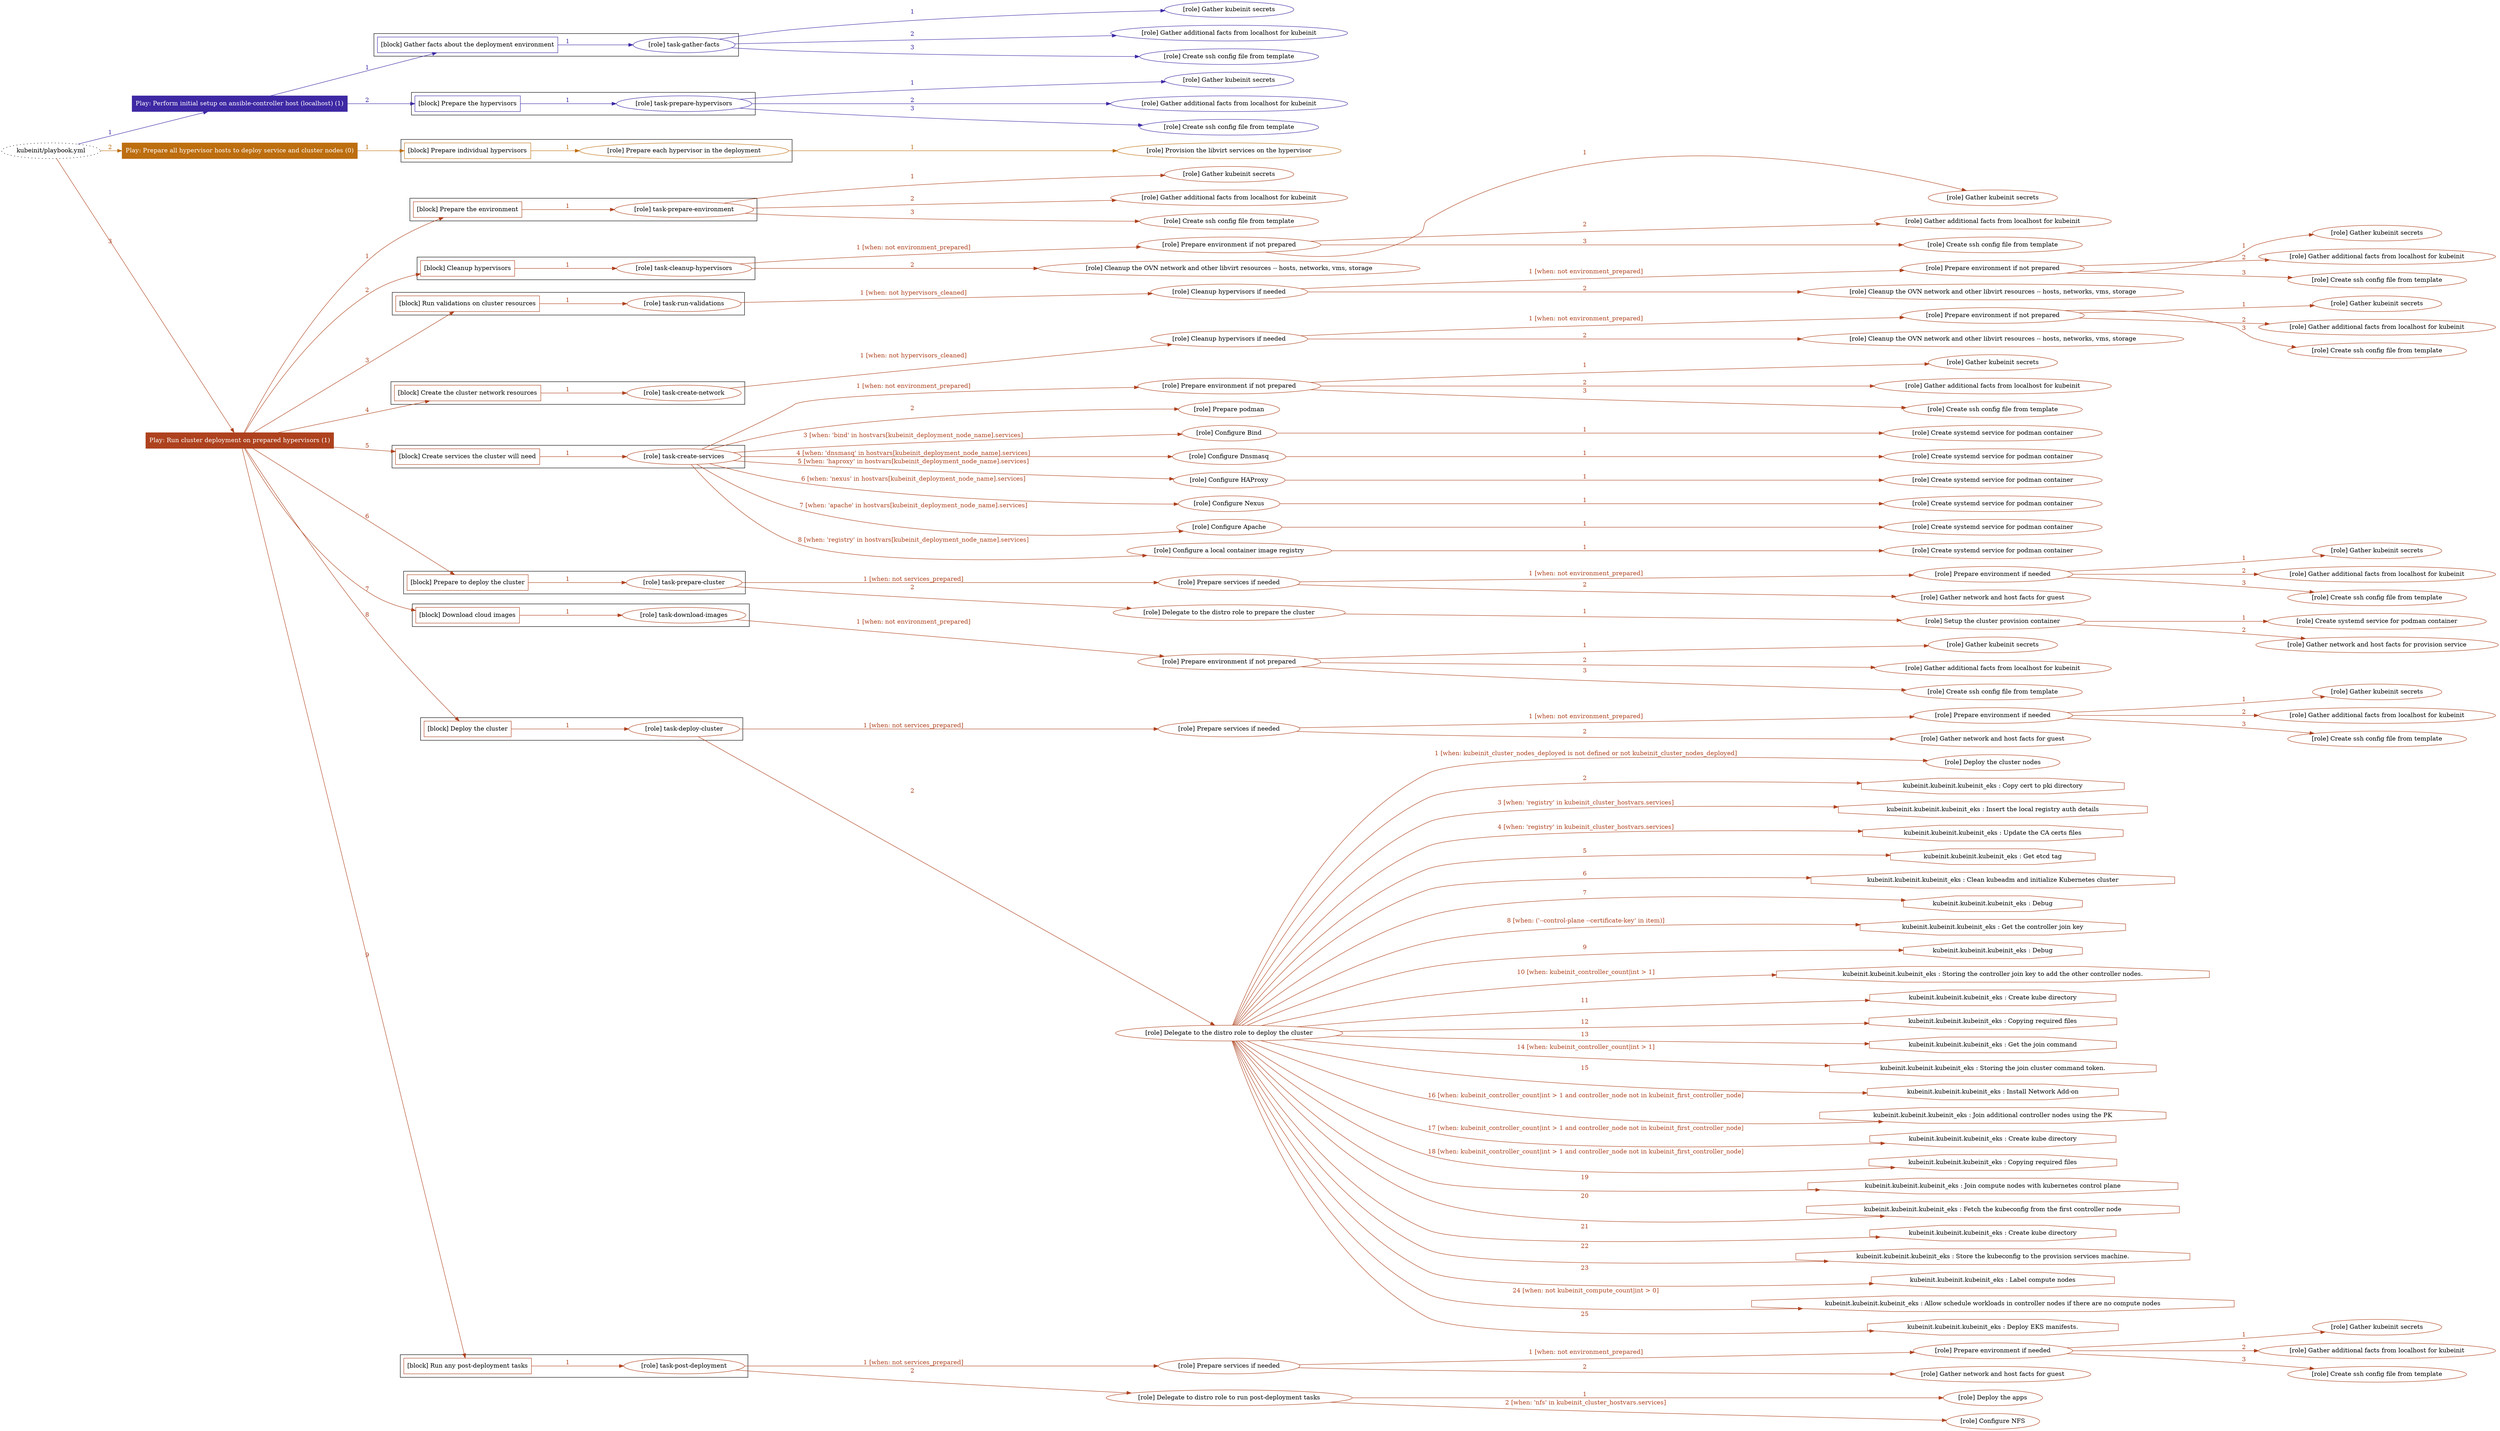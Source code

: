 digraph {
	graph [concentrate=true ordering=in rankdir=LR ratio=fill]
	edge [esep=5 sep=10]
	"kubeinit/playbook.yml" [URL="/home/runner/work/kubeinit/kubeinit/kubeinit/playbook.yml" id=playbook_bd901545 style=dotted]
	play_301c5fae [label="Play: Perform initial setup on ansible-controller host (localhost) (1)" URL="/home/runner/work/kubeinit/kubeinit/kubeinit/playbook.yml" color="#3f28a4" fontcolor="#ffffff" id=play_301c5fae shape=box style=filled tooltip=localhost]
	"kubeinit/playbook.yml" -> play_301c5fae [label="1 " color="#3f28a4" fontcolor="#3f28a4" id=edge_e39f8b6f labeltooltip="1 " tooltip="1 "]
	subgraph "Gather kubeinit secrets" {
		role_4bfd9e30 [label="[role] Gather kubeinit secrets" URL="/home/runner/.ansible/collections/ansible_collections/kubeinit/kubeinit/roles/kubeinit_prepare/tasks/gather_kubeinit_facts.yml" color="#3f28a4" id=role_4bfd9e30 tooltip="Gather kubeinit secrets"]
	}
	subgraph "Gather additional facts from localhost for kubeinit" {
		role_731146e5 [label="[role] Gather additional facts from localhost for kubeinit" URL="/home/runner/.ansible/collections/ansible_collections/kubeinit/kubeinit/roles/kubeinit_prepare/tasks/gather_kubeinit_facts.yml" color="#3f28a4" id=role_731146e5 tooltip="Gather additional facts from localhost for kubeinit"]
	}
	subgraph "Create ssh config file from template" {
		role_cd5c2813 [label="[role] Create ssh config file from template" URL="/home/runner/.ansible/collections/ansible_collections/kubeinit/kubeinit/roles/kubeinit_prepare/tasks/gather_kubeinit_facts.yml" color="#3f28a4" id=role_cd5c2813 tooltip="Create ssh config file from template"]
	}
	subgraph "task-gather-facts" {
		role_993855d8 [label="[role] task-gather-facts" URL="/home/runner/work/kubeinit/kubeinit/kubeinit/playbook.yml" color="#3f28a4" id=role_993855d8 tooltip="task-gather-facts"]
		role_993855d8 -> role_4bfd9e30 [label="1 " color="#3f28a4" fontcolor="#3f28a4" id=edge_73b75777 labeltooltip="1 " tooltip="1 "]
		role_993855d8 -> role_731146e5 [label="2 " color="#3f28a4" fontcolor="#3f28a4" id=edge_5ebb56c2 labeltooltip="2 " tooltip="2 "]
		role_993855d8 -> role_cd5c2813 [label="3 " color="#3f28a4" fontcolor="#3f28a4" id=edge_cbdfa349 labeltooltip="3 " tooltip="3 "]
	}
	subgraph "Gather kubeinit secrets" {
		role_2add720b [label="[role] Gather kubeinit secrets" URL="/home/runner/.ansible/collections/ansible_collections/kubeinit/kubeinit/roles/kubeinit_prepare/tasks/gather_kubeinit_facts.yml" color="#3f28a4" id=role_2add720b tooltip="Gather kubeinit secrets"]
	}
	subgraph "Gather additional facts from localhost for kubeinit" {
		role_1e38a4bc [label="[role] Gather additional facts from localhost for kubeinit" URL="/home/runner/.ansible/collections/ansible_collections/kubeinit/kubeinit/roles/kubeinit_prepare/tasks/gather_kubeinit_facts.yml" color="#3f28a4" id=role_1e38a4bc tooltip="Gather additional facts from localhost for kubeinit"]
	}
	subgraph "Create ssh config file from template" {
		role_a930198f [label="[role] Create ssh config file from template" URL="/home/runner/.ansible/collections/ansible_collections/kubeinit/kubeinit/roles/kubeinit_prepare/tasks/gather_kubeinit_facts.yml" color="#3f28a4" id=role_a930198f tooltip="Create ssh config file from template"]
	}
	subgraph "task-prepare-hypervisors" {
		role_023b652d [label="[role] task-prepare-hypervisors" URL="/home/runner/work/kubeinit/kubeinit/kubeinit/playbook.yml" color="#3f28a4" id=role_023b652d tooltip="task-prepare-hypervisors"]
		role_023b652d -> role_2add720b [label="1 " color="#3f28a4" fontcolor="#3f28a4" id=edge_fee48b43 labeltooltip="1 " tooltip="1 "]
		role_023b652d -> role_1e38a4bc [label="2 " color="#3f28a4" fontcolor="#3f28a4" id=edge_7421e491 labeltooltip="2 " tooltip="2 "]
		role_023b652d -> role_a930198f [label="3 " color="#3f28a4" fontcolor="#3f28a4" id=edge_11765526 labeltooltip="3 " tooltip="3 "]
	}
	subgraph "Play: Perform initial setup on ansible-controller host (localhost) (1)" {
		play_301c5fae -> block_e9c6de76 [label=1 color="#3f28a4" fontcolor="#3f28a4" id=edge_79058c32 labeltooltip=1 tooltip=1]
		subgraph cluster_block_e9c6de76 {
			block_e9c6de76 [label="[block] Gather facts about the deployment environment" URL="/home/runner/work/kubeinit/kubeinit/kubeinit/playbook.yml" color="#3f28a4" id=block_e9c6de76 labeltooltip="Gather facts about the deployment environment" shape=box tooltip="Gather facts about the deployment environment"]
			block_e9c6de76 -> role_993855d8 [label="1 " color="#3f28a4" fontcolor="#3f28a4" id=edge_d766d889 labeltooltip="1 " tooltip="1 "]
		}
		play_301c5fae -> block_9859cb88 [label=2 color="#3f28a4" fontcolor="#3f28a4" id=edge_5944b0e3 labeltooltip=2 tooltip=2]
		subgraph cluster_block_9859cb88 {
			block_9859cb88 [label="[block] Prepare the hypervisors" URL="/home/runner/work/kubeinit/kubeinit/kubeinit/playbook.yml" color="#3f28a4" id=block_9859cb88 labeltooltip="Prepare the hypervisors" shape=box tooltip="Prepare the hypervisors"]
			block_9859cb88 -> role_023b652d [label="1 " color="#3f28a4" fontcolor="#3f28a4" id=edge_e9fb6f37 labeltooltip="1 " tooltip="1 "]
		}
	}
	play_4857a447 [label="Play: Prepare all hypervisor hosts to deploy service and cluster nodes (0)" URL="/home/runner/work/kubeinit/kubeinit/kubeinit/playbook.yml" color="#bd6e0f" fontcolor="#ffffff" id=play_4857a447 shape=box style=filled tooltip="Play: Prepare all hypervisor hosts to deploy service and cluster nodes (0)"]
	"kubeinit/playbook.yml" -> play_4857a447 [label="2 " color="#bd6e0f" fontcolor="#bd6e0f" id=edge_c7c4cfc6 labeltooltip="2 " tooltip="2 "]
	subgraph "Provision the libvirt services on the hypervisor" {
		role_076bd010 [label="[role] Provision the libvirt services on the hypervisor" URL="/home/runner/.ansible/collections/ansible_collections/kubeinit/kubeinit/roles/kubeinit_prepare/tasks/prepare_hypervisor.yml" color="#bd6e0f" id=role_076bd010 tooltip="Provision the libvirt services on the hypervisor"]
	}
	subgraph "Prepare each hypervisor in the deployment" {
		role_c6cf3448 [label="[role] Prepare each hypervisor in the deployment" URL="/home/runner/work/kubeinit/kubeinit/kubeinit/playbook.yml" color="#bd6e0f" id=role_c6cf3448 tooltip="Prepare each hypervisor in the deployment"]
		role_c6cf3448 -> role_076bd010 [label="1 " color="#bd6e0f" fontcolor="#bd6e0f" id=edge_3f7a0148 labeltooltip="1 " tooltip="1 "]
	}
	subgraph "Play: Prepare all hypervisor hosts to deploy service and cluster nodes (0)" {
		play_4857a447 -> block_c60f2378 [label=1 color="#bd6e0f" fontcolor="#bd6e0f" id=edge_76af5f5c labeltooltip=1 tooltip=1]
		subgraph cluster_block_c60f2378 {
			block_c60f2378 [label="[block] Prepare individual hypervisors" URL="/home/runner/work/kubeinit/kubeinit/kubeinit/playbook.yml" color="#bd6e0f" id=block_c60f2378 labeltooltip="Prepare individual hypervisors" shape=box tooltip="Prepare individual hypervisors"]
			block_c60f2378 -> role_c6cf3448 [label="1 " color="#bd6e0f" fontcolor="#bd6e0f" id=edge_0d04dd53 labeltooltip="1 " tooltip="1 "]
		}
	}
	play_87f98e61 [label="Play: Run cluster deployment on prepared hypervisors (1)" URL="/home/runner/work/kubeinit/kubeinit/kubeinit/playbook.yml" color="#ae421e" fontcolor="#ffffff" id=play_87f98e61 shape=box style=filled tooltip=localhost]
	"kubeinit/playbook.yml" -> play_87f98e61 [label="3 " color="#ae421e" fontcolor="#ae421e" id=edge_5781bbdf labeltooltip="3 " tooltip="3 "]
	subgraph "Gather kubeinit secrets" {
		role_7849a7be [label="[role] Gather kubeinit secrets" URL="/home/runner/.ansible/collections/ansible_collections/kubeinit/kubeinit/roles/kubeinit_prepare/tasks/gather_kubeinit_facts.yml" color="#ae421e" id=role_7849a7be tooltip="Gather kubeinit secrets"]
	}
	subgraph "Gather additional facts from localhost for kubeinit" {
		role_bf55c8f9 [label="[role] Gather additional facts from localhost for kubeinit" URL="/home/runner/.ansible/collections/ansible_collections/kubeinit/kubeinit/roles/kubeinit_prepare/tasks/gather_kubeinit_facts.yml" color="#ae421e" id=role_bf55c8f9 tooltip="Gather additional facts from localhost for kubeinit"]
	}
	subgraph "Create ssh config file from template" {
		role_813c47bd [label="[role] Create ssh config file from template" URL="/home/runner/.ansible/collections/ansible_collections/kubeinit/kubeinit/roles/kubeinit_prepare/tasks/gather_kubeinit_facts.yml" color="#ae421e" id=role_813c47bd tooltip="Create ssh config file from template"]
	}
	subgraph "task-prepare-environment" {
		role_73deafca [label="[role] task-prepare-environment" URL="/home/runner/work/kubeinit/kubeinit/kubeinit/playbook.yml" color="#ae421e" id=role_73deafca tooltip="task-prepare-environment"]
		role_73deafca -> role_7849a7be [label="1 " color="#ae421e" fontcolor="#ae421e" id=edge_bb3d55c2 labeltooltip="1 " tooltip="1 "]
		role_73deafca -> role_bf55c8f9 [label="2 " color="#ae421e" fontcolor="#ae421e" id=edge_cbee0d62 labeltooltip="2 " tooltip="2 "]
		role_73deafca -> role_813c47bd [label="3 " color="#ae421e" fontcolor="#ae421e" id=edge_076e35fd labeltooltip="3 " tooltip="3 "]
	}
	subgraph "Gather kubeinit secrets" {
		role_0c8e1cf4 [label="[role] Gather kubeinit secrets" URL="/home/runner/.ansible/collections/ansible_collections/kubeinit/kubeinit/roles/kubeinit_prepare/tasks/gather_kubeinit_facts.yml" color="#ae421e" id=role_0c8e1cf4 tooltip="Gather kubeinit secrets"]
	}
	subgraph "Gather additional facts from localhost for kubeinit" {
		role_49ef645e [label="[role] Gather additional facts from localhost for kubeinit" URL="/home/runner/.ansible/collections/ansible_collections/kubeinit/kubeinit/roles/kubeinit_prepare/tasks/gather_kubeinit_facts.yml" color="#ae421e" id=role_49ef645e tooltip="Gather additional facts from localhost for kubeinit"]
	}
	subgraph "Create ssh config file from template" {
		role_17103fcf [label="[role] Create ssh config file from template" URL="/home/runner/.ansible/collections/ansible_collections/kubeinit/kubeinit/roles/kubeinit_prepare/tasks/gather_kubeinit_facts.yml" color="#ae421e" id=role_17103fcf tooltip="Create ssh config file from template"]
	}
	subgraph "Prepare environment if not prepared" {
		role_1255e034 [label="[role] Prepare environment if not prepared" URL="/home/runner/.ansible/collections/ansible_collections/kubeinit/kubeinit/roles/kubeinit_prepare/tasks/cleanup_hypervisors.yml" color="#ae421e" id=role_1255e034 tooltip="Prepare environment if not prepared"]
		role_1255e034 -> role_0c8e1cf4 [label="1 " color="#ae421e" fontcolor="#ae421e" id=edge_8d90515d labeltooltip="1 " tooltip="1 "]
		role_1255e034 -> role_49ef645e [label="2 " color="#ae421e" fontcolor="#ae421e" id=edge_b58f719c labeltooltip="2 " tooltip="2 "]
		role_1255e034 -> role_17103fcf [label="3 " color="#ae421e" fontcolor="#ae421e" id=edge_3391bbab labeltooltip="3 " tooltip="3 "]
	}
	subgraph "Cleanup the OVN network and other libvirt resources -- hosts, networks, vms, storage" {
		role_dc846fb8 [label="[role] Cleanup the OVN network and other libvirt resources -- hosts, networks, vms, storage" URL="/home/runner/.ansible/collections/ansible_collections/kubeinit/kubeinit/roles/kubeinit_prepare/tasks/cleanup_hypervisors.yml" color="#ae421e" id=role_dc846fb8 tooltip="Cleanup the OVN network and other libvirt resources -- hosts, networks, vms, storage"]
	}
	subgraph "task-cleanup-hypervisors" {
		role_262555a0 [label="[role] task-cleanup-hypervisors" URL="/home/runner/work/kubeinit/kubeinit/kubeinit/playbook.yml" color="#ae421e" id=role_262555a0 tooltip="task-cleanup-hypervisors"]
		role_262555a0 -> role_1255e034 [label="1 [when: not environment_prepared]" color="#ae421e" fontcolor="#ae421e" id=edge_c614fb20 labeltooltip="1 [when: not environment_prepared]" tooltip="1 [when: not environment_prepared]"]
		role_262555a0 -> role_dc846fb8 [label="2 " color="#ae421e" fontcolor="#ae421e" id=edge_ded7701b labeltooltip="2 " tooltip="2 "]
	}
	subgraph "Gather kubeinit secrets" {
		role_04e9ab60 [label="[role] Gather kubeinit secrets" URL="/home/runner/.ansible/collections/ansible_collections/kubeinit/kubeinit/roles/kubeinit_prepare/tasks/gather_kubeinit_facts.yml" color="#ae421e" id=role_04e9ab60 tooltip="Gather kubeinit secrets"]
	}
	subgraph "Gather additional facts from localhost for kubeinit" {
		role_7b0d96b5 [label="[role] Gather additional facts from localhost for kubeinit" URL="/home/runner/.ansible/collections/ansible_collections/kubeinit/kubeinit/roles/kubeinit_prepare/tasks/gather_kubeinit_facts.yml" color="#ae421e" id=role_7b0d96b5 tooltip="Gather additional facts from localhost for kubeinit"]
	}
	subgraph "Create ssh config file from template" {
		role_9a7616b6 [label="[role] Create ssh config file from template" URL="/home/runner/.ansible/collections/ansible_collections/kubeinit/kubeinit/roles/kubeinit_prepare/tasks/gather_kubeinit_facts.yml" color="#ae421e" id=role_9a7616b6 tooltip="Create ssh config file from template"]
	}
	subgraph "Prepare environment if not prepared" {
		role_da19d4ba [label="[role] Prepare environment if not prepared" URL="/home/runner/.ansible/collections/ansible_collections/kubeinit/kubeinit/roles/kubeinit_prepare/tasks/cleanup_hypervisors.yml" color="#ae421e" id=role_da19d4ba tooltip="Prepare environment if not prepared"]
		role_da19d4ba -> role_04e9ab60 [label="1 " color="#ae421e" fontcolor="#ae421e" id=edge_eb20d47c labeltooltip="1 " tooltip="1 "]
		role_da19d4ba -> role_7b0d96b5 [label="2 " color="#ae421e" fontcolor="#ae421e" id=edge_b5819429 labeltooltip="2 " tooltip="2 "]
		role_da19d4ba -> role_9a7616b6 [label="3 " color="#ae421e" fontcolor="#ae421e" id=edge_c20f723b labeltooltip="3 " tooltip="3 "]
	}
	subgraph "Cleanup the OVN network and other libvirt resources -- hosts, networks, vms, storage" {
		role_cdca68ef [label="[role] Cleanup the OVN network and other libvirt resources -- hosts, networks, vms, storage" URL="/home/runner/.ansible/collections/ansible_collections/kubeinit/kubeinit/roles/kubeinit_prepare/tasks/cleanup_hypervisors.yml" color="#ae421e" id=role_cdca68ef tooltip="Cleanup the OVN network and other libvirt resources -- hosts, networks, vms, storage"]
	}
	subgraph "Cleanup hypervisors if needed" {
		role_a700f6b5 [label="[role] Cleanup hypervisors if needed" URL="/home/runner/.ansible/collections/ansible_collections/kubeinit/kubeinit/roles/kubeinit_validations/tasks/main.yml" color="#ae421e" id=role_a700f6b5 tooltip="Cleanup hypervisors if needed"]
		role_a700f6b5 -> role_da19d4ba [label="1 [when: not environment_prepared]" color="#ae421e" fontcolor="#ae421e" id=edge_ab0d06e9 labeltooltip="1 [when: not environment_prepared]" tooltip="1 [when: not environment_prepared]"]
		role_a700f6b5 -> role_cdca68ef [label="2 " color="#ae421e" fontcolor="#ae421e" id=edge_443b00f1 labeltooltip="2 " tooltip="2 "]
	}
	subgraph "task-run-validations" {
		role_ba6a26f5 [label="[role] task-run-validations" URL="/home/runner/work/kubeinit/kubeinit/kubeinit/playbook.yml" color="#ae421e" id=role_ba6a26f5 tooltip="task-run-validations"]
		role_ba6a26f5 -> role_a700f6b5 [label="1 [when: not hypervisors_cleaned]" color="#ae421e" fontcolor="#ae421e" id=edge_9b562e76 labeltooltip="1 [when: not hypervisors_cleaned]" tooltip="1 [when: not hypervisors_cleaned]"]
	}
	subgraph "Gather kubeinit secrets" {
		role_a902784e [label="[role] Gather kubeinit secrets" URL="/home/runner/.ansible/collections/ansible_collections/kubeinit/kubeinit/roles/kubeinit_prepare/tasks/gather_kubeinit_facts.yml" color="#ae421e" id=role_a902784e tooltip="Gather kubeinit secrets"]
	}
	subgraph "Gather additional facts from localhost for kubeinit" {
		role_376aac11 [label="[role] Gather additional facts from localhost for kubeinit" URL="/home/runner/.ansible/collections/ansible_collections/kubeinit/kubeinit/roles/kubeinit_prepare/tasks/gather_kubeinit_facts.yml" color="#ae421e" id=role_376aac11 tooltip="Gather additional facts from localhost for kubeinit"]
	}
	subgraph "Create ssh config file from template" {
		role_67606d06 [label="[role] Create ssh config file from template" URL="/home/runner/.ansible/collections/ansible_collections/kubeinit/kubeinit/roles/kubeinit_prepare/tasks/gather_kubeinit_facts.yml" color="#ae421e" id=role_67606d06 tooltip="Create ssh config file from template"]
	}
	subgraph "Prepare environment if not prepared" {
		role_5583ecf9 [label="[role] Prepare environment if not prepared" URL="/home/runner/.ansible/collections/ansible_collections/kubeinit/kubeinit/roles/kubeinit_prepare/tasks/cleanup_hypervisors.yml" color="#ae421e" id=role_5583ecf9 tooltip="Prepare environment if not prepared"]
		role_5583ecf9 -> role_a902784e [label="1 " color="#ae421e" fontcolor="#ae421e" id=edge_3148bb62 labeltooltip="1 " tooltip="1 "]
		role_5583ecf9 -> role_376aac11 [label="2 " color="#ae421e" fontcolor="#ae421e" id=edge_6cd2f26f labeltooltip="2 " tooltip="2 "]
		role_5583ecf9 -> role_67606d06 [label="3 " color="#ae421e" fontcolor="#ae421e" id=edge_aeaede46 labeltooltip="3 " tooltip="3 "]
	}
	subgraph "Cleanup the OVN network and other libvirt resources -- hosts, networks, vms, storage" {
		role_ab85b762 [label="[role] Cleanup the OVN network and other libvirt resources -- hosts, networks, vms, storage" URL="/home/runner/.ansible/collections/ansible_collections/kubeinit/kubeinit/roles/kubeinit_prepare/tasks/cleanup_hypervisors.yml" color="#ae421e" id=role_ab85b762 tooltip="Cleanup the OVN network and other libvirt resources -- hosts, networks, vms, storage"]
	}
	subgraph "Cleanup hypervisors if needed" {
		role_3be0d16e [label="[role] Cleanup hypervisors if needed" URL="/home/runner/.ansible/collections/ansible_collections/kubeinit/kubeinit/roles/kubeinit_libvirt/tasks/create_network.yml" color="#ae421e" id=role_3be0d16e tooltip="Cleanup hypervisors if needed"]
		role_3be0d16e -> role_5583ecf9 [label="1 [when: not environment_prepared]" color="#ae421e" fontcolor="#ae421e" id=edge_6e3d5236 labeltooltip="1 [when: not environment_prepared]" tooltip="1 [when: not environment_prepared]"]
		role_3be0d16e -> role_ab85b762 [label="2 " color="#ae421e" fontcolor="#ae421e" id=edge_f10e2af2 labeltooltip="2 " tooltip="2 "]
	}
	subgraph "task-create-network" {
		role_1a745977 [label="[role] task-create-network" URL="/home/runner/work/kubeinit/kubeinit/kubeinit/playbook.yml" color="#ae421e" id=role_1a745977 tooltip="task-create-network"]
		role_1a745977 -> role_3be0d16e [label="1 [when: not hypervisors_cleaned]" color="#ae421e" fontcolor="#ae421e" id=edge_1f74026c labeltooltip="1 [when: not hypervisors_cleaned]" tooltip="1 [when: not hypervisors_cleaned]"]
	}
	subgraph "Gather kubeinit secrets" {
		role_eb02654b [label="[role] Gather kubeinit secrets" URL="/home/runner/.ansible/collections/ansible_collections/kubeinit/kubeinit/roles/kubeinit_prepare/tasks/gather_kubeinit_facts.yml" color="#ae421e" id=role_eb02654b tooltip="Gather kubeinit secrets"]
	}
	subgraph "Gather additional facts from localhost for kubeinit" {
		role_cb77ecdf [label="[role] Gather additional facts from localhost for kubeinit" URL="/home/runner/.ansible/collections/ansible_collections/kubeinit/kubeinit/roles/kubeinit_prepare/tasks/gather_kubeinit_facts.yml" color="#ae421e" id=role_cb77ecdf tooltip="Gather additional facts from localhost for kubeinit"]
	}
	subgraph "Create ssh config file from template" {
		role_a8eed0e4 [label="[role] Create ssh config file from template" URL="/home/runner/.ansible/collections/ansible_collections/kubeinit/kubeinit/roles/kubeinit_prepare/tasks/gather_kubeinit_facts.yml" color="#ae421e" id=role_a8eed0e4 tooltip="Create ssh config file from template"]
	}
	subgraph "Prepare environment if not prepared" {
		role_6a97d32e [label="[role] Prepare environment if not prepared" URL="/home/runner/.ansible/collections/ansible_collections/kubeinit/kubeinit/roles/kubeinit_services/tasks/main.yml" color="#ae421e" id=role_6a97d32e tooltip="Prepare environment if not prepared"]
		role_6a97d32e -> role_eb02654b [label="1 " color="#ae421e" fontcolor="#ae421e" id=edge_bd1d887b labeltooltip="1 " tooltip="1 "]
		role_6a97d32e -> role_cb77ecdf [label="2 " color="#ae421e" fontcolor="#ae421e" id=edge_d2afe07a labeltooltip="2 " tooltip="2 "]
		role_6a97d32e -> role_a8eed0e4 [label="3 " color="#ae421e" fontcolor="#ae421e" id=edge_7f677de8 labeltooltip="3 " tooltip="3 "]
	}
	subgraph "Prepare podman" {
		role_0b579af4 [label="[role] Prepare podman" URL="/home/runner/.ansible/collections/ansible_collections/kubeinit/kubeinit/roles/kubeinit_services/tasks/00_create_service_pod.yml" color="#ae421e" id=role_0b579af4 tooltip="Prepare podman"]
	}
	subgraph "Create systemd service for podman container" {
		role_e639b8ad [label="[role] Create systemd service for podman container" URL="/home/runner/.ansible/collections/ansible_collections/kubeinit/kubeinit/roles/kubeinit_bind/tasks/main.yml" color="#ae421e" id=role_e639b8ad tooltip="Create systemd service for podman container"]
	}
	subgraph "Configure Bind" {
		role_b7af777e [label="[role] Configure Bind" URL="/home/runner/.ansible/collections/ansible_collections/kubeinit/kubeinit/roles/kubeinit_services/tasks/start_services_containers.yml" color="#ae421e" id=role_b7af777e tooltip="Configure Bind"]
		role_b7af777e -> role_e639b8ad [label="1 " color="#ae421e" fontcolor="#ae421e" id=edge_f4e56f0e labeltooltip="1 " tooltip="1 "]
	}
	subgraph "Create systemd service for podman container" {
		role_657cef86 [label="[role] Create systemd service for podman container" URL="/home/runner/.ansible/collections/ansible_collections/kubeinit/kubeinit/roles/kubeinit_dnsmasq/tasks/main.yml" color="#ae421e" id=role_657cef86 tooltip="Create systemd service for podman container"]
	}
	subgraph "Configure Dnsmasq" {
		role_92f71450 [label="[role] Configure Dnsmasq" URL="/home/runner/.ansible/collections/ansible_collections/kubeinit/kubeinit/roles/kubeinit_services/tasks/start_services_containers.yml" color="#ae421e" id=role_92f71450 tooltip="Configure Dnsmasq"]
		role_92f71450 -> role_657cef86 [label="1 " color="#ae421e" fontcolor="#ae421e" id=edge_8263dc3a labeltooltip="1 " tooltip="1 "]
	}
	subgraph "Create systemd service for podman container" {
		role_ecfbf65c [label="[role] Create systemd service for podman container" URL="/home/runner/.ansible/collections/ansible_collections/kubeinit/kubeinit/roles/kubeinit_haproxy/tasks/main.yml" color="#ae421e" id=role_ecfbf65c tooltip="Create systemd service for podman container"]
	}
	subgraph "Configure HAProxy" {
		role_28ff19b7 [label="[role] Configure HAProxy" URL="/home/runner/.ansible/collections/ansible_collections/kubeinit/kubeinit/roles/kubeinit_services/tasks/start_services_containers.yml" color="#ae421e" id=role_28ff19b7 tooltip="Configure HAProxy"]
		role_28ff19b7 -> role_ecfbf65c [label="1 " color="#ae421e" fontcolor="#ae421e" id=edge_237ee0a8 labeltooltip="1 " tooltip="1 "]
	}
	subgraph "Create systemd service for podman container" {
		role_53b8c841 [label="[role] Create systemd service for podman container" URL="/home/runner/.ansible/collections/ansible_collections/kubeinit/kubeinit/roles/kubeinit_nexus/tasks/main.yml" color="#ae421e" id=role_53b8c841 tooltip="Create systemd service for podman container"]
	}
	subgraph "Configure Nexus" {
		role_6dc646b1 [label="[role] Configure Nexus" URL="/home/runner/.ansible/collections/ansible_collections/kubeinit/kubeinit/roles/kubeinit_services/tasks/start_services_containers.yml" color="#ae421e" id=role_6dc646b1 tooltip="Configure Nexus"]
		role_6dc646b1 -> role_53b8c841 [label="1 " color="#ae421e" fontcolor="#ae421e" id=edge_5eff575a labeltooltip="1 " tooltip="1 "]
	}
	subgraph "Create systemd service for podman container" {
		role_163a3220 [label="[role] Create systemd service for podman container" URL="/home/runner/.ansible/collections/ansible_collections/kubeinit/kubeinit/roles/kubeinit_apache/tasks/main.yml" color="#ae421e" id=role_163a3220 tooltip="Create systemd service for podman container"]
	}
	subgraph "Configure Apache" {
		role_93d8c660 [label="[role] Configure Apache" URL="/home/runner/.ansible/collections/ansible_collections/kubeinit/kubeinit/roles/kubeinit_services/tasks/start_services_containers.yml" color="#ae421e" id=role_93d8c660 tooltip="Configure Apache"]
		role_93d8c660 -> role_163a3220 [label="1 " color="#ae421e" fontcolor="#ae421e" id=edge_7f73bd03 labeltooltip="1 " tooltip="1 "]
	}
	subgraph "Create systemd service for podman container" {
		role_f039e298 [label="[role] Create systemd service for podman container" URL="/home/runner/.ansible/collections/ansible_collections/kubeinit/kubeinit/roles/kubeinit_registry/tasks/main.yml" color="#ae421e" id=role_f039e298 tooltip="Create systemd service for podman container"]
	}
	subgraph "Configure a local container image registry" {
		role_11e47091 [label="[role] Configure a local container image registry" URL="/home/runner/.ansible/collections/ansible_collections/kubeinit/kubeinit/roles/kubeinit_services/tasks/start_services_containers.yml" color="#ae421e" id=role_11e47091 tooltip="Configure a local container image registry"]
		role_11e47091 -> role_f039e298 [label="1 " color="#ae421e" fontcolor="#ae421e" id=edge_05c6e8de labeltooltip="1 " tooltip="1 "]
	}
	subgraph "task-create-services" {
		role_953465da [label="[role] task-create-services" URL="/home/runner/work/kubeinit/kubeinit/kubeinit/playbook.yml" color="#ae421e" id=role_953465da tooltip="task-create-services"]
		role_953465da -> role_6a97d32e [label="1 [when: not environment_prepared]" color="#ae421e" fontcolor="#ae421e" id=edge_f5e967ab labeltooltip="1 [when: not environment_prepared]" tooltip="1 [when: not environment_prepared]"]
		role_953465da -> role_0b579af4 [label="2 " color="#ae421e" fontcolor="#ae421e" id=edge_ddf03dd8 labeltooltip="2 " tooltip="2 "]
		role_953465da -> role_b7af777e [label="3 [when: 'bind' in hostvars[kubeinit_deployment_node_name].services]" color="#ae421e" fontcolor="#ae421e" id=edge_b09b34fa labeltooltip="3 [when: 'bind' in hostvars[kubeinit_deployment_node_name].services]" tooltip="3 [when: 'bind' in hostvars[kubeinit_deployment_node_name].services]"]
		role_953465da -> role_92f71450 [label="4 [when: 'dnsmasq' in hostvars[kubeinit_deployment_node_name].services]" color="#ae421e" fontcolor="#ae421e" id=edge_c5799026 labeltooltip="4 [when: 'dnsmasq' in hostvars[kubeinit_deployment_node_name].services]" tooltip="4 [when: 'dnsmasq' in hostvars[kubeinit_deployment_node_name].services]"]
		role_953465da -> role_28ff19b7 [label="5 [when: 'haproxy' in hostvars[kubeinit_deployment_node_name].services]" color="#ae421e" fontcolor="#ae421e" id=edge_eeef6459 labeltooltip="5 [when: 'haproxy' in hostvars[kubeinit_deployment_node_name].services]" tooltip="5 [when: 'haproxy' in hostvars[kubeinit_deployment_node_name].services]"]
		role_953465da -> role_6dc646b1 [label="6 [when: 'nexus' in hostvars[kubeinit_deployment_node_name].services]" color="#ae421e" fontcolor="#ae421e" id=edge_b4c1fdaf labeltooltip="6 [when: 'nexus' in hostvars[kubeinit_deployment_node_name].services]" tooltip="6 [when: 'nexus' in hostvars[kubeinit_deployment_node_name].services]"]
		role_953465da -> role_93d8c660 [label="7 [when: 'apache' in hostvars[kubeinit_deployment_node_name].services]" color="#ae421e" fontcolor="#ae421e" id=edge_4c6fd4a8 labeltooltip="7 [when: 'apache' in hostvars[kubeinit_deployment_node_name].services]" tooltip="7 [when: 'apache' in hostvars[kubeinit_deployment_node_name].services]"]
		role_953465da -> role_11e47091 [label="8 [when: 'registry' in hostvars[kubeinit_deployment_node_name].services]" color="#ae421e" fontcolor="#ae421e" id=edge_bd7984b0 labeltooltip="8 [when: 'registry' in hostvars[kubeinit_deployment_node_name].services]" tooltip="8 [when: 'registry' in hostvars[kubeinit_deployment_node_name].services]"]
	}
	subgraph "Gather kubeinit secrets" {
		role_972f79a7 [label="[role] Gather kubeinit secrets" URL="/home/runner/.ansible/collections/ansible_collections/kubeinit/kubeinit/roles/kubeinit_prepare/tasks/gather_kubeinit_facts.yml" color="#ae421e" id=role_972f79a7 tooltip="Gather kubeinit secrets"]
	}
	subgraph "Gather additional facts from localhost for kubeinit" {
		role_0ba92ede [label="[role] Gather additional facts from localhost for kubeinit" URL="/home/runner/.ansible/collections/ansible_collections/kubeinit/kubeinit/roles/kubeinit_prepare/tasks/gather_kubeinit_facts.yml" color="#ae421e" id=role_0ba92ede tooltip="Gather additional facts from localhost for kubeinit"]
	}
	subgraph "Create ssh config file from template" {
		role_b206012a [label="[role] Create ssh config file from template" URL="/home/runner/.ansible/collections/ansible_collections/kubeinit/kubeinit/roles/kubeinit_prepare/tasks/gather_kubeinit_facts.yml" color="#ae421e" id=role_b206012a tooltip="Create ssh config file from template"]
	}
	subgraph "Prepare environment if needed" {
		role_b48fa992 [label="[role] Prepare environment if needed" URL="/home/runner/.ansible/collections/ansible_collections/kubeinit/kubeinit/roles/kubeinit_services/tasks/prepare_services.yml" color="#ae421e" id=role_b48fa992 tooltip="Prepare environment if needed"]
		role_b48fa992 -> role_972f79a7 [label="1 " color="#ae421e" fontcolor="#ae421e" id=edge_48ea29ec labeltooltip="1 " tooltip="1 "]
		role_b48fa992 -> role_0ba92ede [label="2 " color="#ae421e" fontcolor="#ae421e" id=edge_656d0e23 labeltooltip="2 " tooltip="2 "]
		role_b48fa992 -> role_b206012a [label="3 " color="#ae421e" fontcolor="#ae421e" id=edge_a4aa7e25 labeltooltip="3 " tooltip="3 "]
	}
	subgraph "Gather network and host facts for guest" {
		role_940f384e [label="[role] Gather network and host facts for guest" URL="/home/runner/.ansible/collections/ansible_collections/kubeinit/kubeinit/roles/kubeinit_services/tasks/prepare_services.yml" color="#ae421e" id=role_940f384e tooltip="Gather network and host facts for guest"]
	}
	subgraph "Prepare services if needed" {
		role_622692ef [label="[role] Prepare services if needed" URL="/home/runner/.ansible/collections/ansible_collections/kubeinit/kubeinit/roles/kubeinit_prepare/tasks/prepare_cluster.yml" color="#ae421e" id=role_622692ef tooltip="Prepare services if needed"]
		role_622692ef -> role_b48fa992 [label="1 [when: not environment_prepared]" color="#ae421e" fontcolor="#ae421e" id=edge_c9eb464d labeltooltip="1 [when: not environment_prepared]" tooltip="1 [when: not environment_prepared]"]
		role_622692ef -> role_940f384e [label="2 " color="#ae421e" fontcolor="#ae421e" id=edge_997e418d labeltooltip="2 " tooltip="2 "]
	}
	subgraph "Create systemd service for podman container" {
		role_a3fb3d07 [label="[role] Create systemd service for podman container" URL="/home/runner/.ansible/collections/ansible_collections/kubeinit/kubeinit/roles/kubeinit_services/tasks/create_provision_container.yml" color="#ae421e" id=role_a3fb3d07 tooltip="Create systemd service for podman container"]
	}
	subgraph "Gather network and host facts for provision service" {
		role_84c457e1 [label="[role] Gather network and host facts for provision service" URL="/home/runner/.ansible/collections/ansible_collections/kubeinit/kubeinit/roles/kubeinit_services/tasks/create_provision_container.yml" color="#ae421e" id=role_84c457e1 tooltip="Gather network and host facts for provision service"]
	}
	subgraph "Setup the cluster provision container" {
		role_735dc66e [label="[role] Setup the cluster provision container" URL="/home/runner/.ansible/collections/ansible_collections/kubeinit/kubeinit/roles/kubeinit_eks/tasks/prepare_cluster.yml" color="#ae421e" id=role_735dc66e tooltip="Setup the cluster provision container"]
		role_735dc66e -> role_a3fb3d07 [label="1 " color="#ae421e" fontcolor="#ae421e" id=edge_372e5f04 labeltooltip="1 " tooltip="1 "]
		role_735dc66e -> role_84c457e1 [label="2 " color="#ae421e" fontcolor="#ae421e" id=edge_cd75520a labeltooltip="2 " tooltip="2 "]
	}
	subgraph "Delegate to the distro role to prepare the cluster" {
		role_58161e87 [label="[role] Delegate to the distro role to prepare the cluster" URL="/home/runner/.ansible/collections/ansible_collections/kubeinit/kubeinit/roles/kubeinit_prepare/tasks/prepare_cluster.yml" color="#ae421e" id=role_58161e87 tooltip="Delegate to the distro role to prepare the cluster"]
		role_58161e87 -> role_735dc66e [label="1 " color="#ae421e" fontcolor="#ae421e" id=edge_d992ff30 labeltooltip="1 " tooltip="1 "]
	}
	subgraph "task-prepare-cluster" {
		role_ccb02b6c [label="[role] task-prepare-cluster" URL="/home/runner/work/kubeinit/kubeinit/kubeinit/playbook.yml" color="#ae421e" id=role_ccb02b6c tooltip="task-prepare-cluster"]
		role_ccb02b6c -> role_622692ef [label="1 [when: not services_prepared]" color="#ae421e" fontcolor="#ae421e" id=edge_634f7f43 labeltooltip="1 [when: not services_prepared]" tooltip="1 [when: not services_prepared]"]
		role_ccb02b6c -> role_58161e87 [label="2 " color="#ae421e" fontcolor="#ae421e" id=edge_57e74467 labeltooltip="2 " tooltip="2 "]
	}
	subgraph "Gather kubeinit secrets" {
		role_a3119454 [label="[role] Gather kubeinit secrets" URL="/home/runner/.ansible/collections/ansible_collections/kubeinit/kubeinit/roles/kubeinit_prepare/tasks/gather_kubeinit_facts.yml" color="#ae421e" id=role_a3119454 tooltip="Gather kubeinit secrets"]
	}
	subgraph "Gather additional facts from localhost for kubeinit" {
		role_e061f9b5 [label="[role] Gather additional facts from localhost for kubeinit" URL="/home/runner/.ansible/collections/ansible_collections/kubeinit/kubeinit/roles/kubeinit_prepare/tasks/gather_kubeinit_facts.yml" color="#ae421e" id=role_e061f9b5 tooltip="Gather additional facts from localhost for kubeinit"]
	}
	subgraph "Create ssh config file from template" {
		role_2e9405de [label="[role] Create ssh config file from template" URL="/home/runner/.ansible/collections/ansible_collections/kubeinit/kubeinit/roles/kubeinit_prepare/tasks/gather_kubeinit_facts.yml" color="#ae421e" id=role_2e9405de tooltip="Create ssh config file from template"]
	}
	subgraph "Prepare environment if not prepared" {
		role_ee703f14 [label="[role] Prepare environment if not prepared" URL="/home/runner/.ansible/collections/ansible_collections/kubeinit/kubeinit/roles/kubeinit_libvirt/tasks/download_cloud_images.yml" color="#ae421e" id=role_ee703f14 tooltip="Prepare environment if not prepared"]
		role_ee703f14 -> role_a3119454 [label="1 " color="#ae421e" fontcolor="#ae421e" id=edge_807825ba labeltooltip="1 " tooltip="1 "]
		role_ee703f14 -> role_e061f9b5 [label="2 " color="#ae421e" fontcolor="#ae421e" id=edge_ed6a485e labeltooltip="2 " tooltip="2 "]
		role_ee703f14 -> role_2e9405de [label="3 " color="#ae421e" fontcolor="#ae421e" id=edge_c9d173af labeltooltip="3 " tooltip="3 "]
	}
	subgraph "task-download-images" {
		role_dec717fb [label="[role] task-download-images" URL="/home/runner/work/kubeinit/kubeinit/kubeinit/playbook.yml" color="#ae421e" id=role_dec717fb tooltip="task-download-images"]
		role_dec717fb -> role_ee703f14 [label="1 [when: not environment_prepared]" color="#ae421e" fontcolor="#ae421e" id=edge_b926b2ea labeltooltip="1 [when: not environment_prepared]" tooltip="1 [when: not environment_prepared]"]
	}
	subgraph "Gather kubeinit secrets" {
		role_ab917b60 [label="[role] Gather kubeinit secrets" URL="/home/runner/.ansible/collections/ansible_collections/kubeinit/kubeinit/roles/kubeinit_prepare/tasks/gather_kubeinit_facts.yml" color="#ae421e" id=role_ab917b60 tooltip="Gather kubeinit secrets"]
	}
	subgraph "Gather additional facts from localhost for kubeinit" {
		role_cab42511 [label="[role] Gather additional facts from localhost for kubeinit" URL="/home/runner/.ansible/collections/ansible_collections/kubeinit/kubeinit/roles/kubeinit_prepare/tasks/gather_kubeinit_facts.yml" color="#ae421e" id=role_cab42511 tooltip="Gather additional facts from localhost for kubeinit"]
	}
	subgraph "Create ssh config file from template" {
		role_74e09145 [label="[role] Create ssh config file from template" URL="/home/runner/.ansible/collections/ansible_collections/kubeinit/kubeinit/roles/kubeinit_prepare/tasks/gather_kubeinit_facts.yml" color="#ae421e" id=role_74e09145 tooltip="Create ssh config file from template"]
	}
	subgraph "Prepare environment if needed" {
		role_cab3f531 [label="[role] Prepare environment if needed" URL="/home/runner/.ansible/collections/ansible_collections/kubeinit/kubeinit/roles/kubeinit_services/tasks/prepare_services.yml" color="#ae421e" id=role_cab3f531 tooltip="Prepare environment if needed"]
		role_cab3f531 -> role_ab917b60 [label="1 " color="#ae421e" fontcolor="#ae421e" id=edge_dba6155d labeltooltip="1 " tooltip="1 "]
		role_cab3f531 -> role_cab42511 [label="2 " color="#ae421e" fontcolor="#ae421e" id=edge_0e4ecad3 labeltooltip="2 " tooltip="2 "]
		role_cab3f531 -> role_74e09145 [label="3 " color="#ae421e" fontcolor="#ae421e" id=edge_f2df5c81 labeltooltip="3 " tooltip="3 "]
	}
	subgraph "Gather network and host facts for guest" {
		role_45fd9406 [label="[role] Gather network and host facts for guest" URL="/home/runner/.ansible/collections/ansible_collections/kubeinit/kubeinit/roles/kubeinit_services/tasks/prepare_services.yml" color="#ae421e" id=role_45fd9406 tooltip="Gather network and host facts for guest"]
	}
	subgraph "Prepare services if needed" {
		role_2aa6a5db [label="[role] Prepare services if needed" URL="/home/runner/.ansible/collections/ansible_collections/kubeinit/kubeinit/roles/kubeinit_prepare/tasks/deploy_cluster.yml" color="#ae421e" id=role_2aa6a5db tooltip="Prepare services if needed"]
		role_2aa6a5db -> role_cab3f531 [label="1 [when: not environment_prepared]" color="#ae421e" fontcolor="#ae421e" id=edge_8aae76ac labeltooltip="1 [when: not environment_prepared]" tooltip="1 [when: not environment_prepared]"]
		role_2aa6a5db -> role_45fd9406 [label="2 " color="#ae421e" fontcolor="#ae421e" id=edge_2e30c9a0 labeltooltip="2 " tooltip="2 "]
	}
	subgraph "Deploy the cluster nodes" {
		role_e12b2b99 [label="[role] Deploy the cluster nodes" URL="/home/runner/.ansible/collections/ansible_collections/kubeinit/kubeinit/roles/kubeinit_eks/tasks/main.yml" color="#ae421e" id=role_e12b2b99 tooltip="Deploy the cluster nodes"]
	}
	subgraph "Delegate to the distro role to deploy the cluster" {
		role_431fed0c [label="[role] Delegate to the distro role to deploy the cluster" URL="/home/runner/.ansible/collections/ansible_collections/kubeinit/kubeinit/roles/kubeinit_prepare/tasks/deploy_cluster.yml" color="#ae421e" id=role_431fed0c tooltip="Delegate to the distro role to deploy the cluster"]
		role_431fed0c -> role_e12b2b99 [label="1 [when: kubeinit_cluster_nodes_deployed is not defined or not kubeinit_cluster_nodes_deployed]" color="#ae421e" fontcolor="#ae421e" id=edge_9a0e675d labeltooltip="1 [when: kubeinit_cluster_nodes_deployed is not defined or not kubeinit_cluster_nodes_deployed]" tooltip="1 [when: kubeinit_cluster_nodes_deployed is not defined or not kubeinit_cluster_nodes_deployed]"]
		task_d04ff57a [label="kubeinit.kubeinit.kubeinit_eks : Copy cert to pki directory" URL="/home/runner/.ansible/collections/ansible_collections/kubeinit/kubeinit/roles/kubeinit_eks/tasks/main.yml" color="#ae421e" id=task_d04ff57a shape=octagon tooltip="kubeinit.kubeinit.kubeinit_eks : Copy cert to pki directory"]
		role_431fed0c -> task_d04ff57a [label="2 " color="#ae421e" fontcolor="#ae421e" id=edge_c26e658f labeltooltip="2 " tooltip="2 "]
		task_eeb15e7a [label="kubeinit.kubeinit.kubeinit_eks : Insert the local registry auth details" URL="/home/runner/.ansible/collections/ansible_collections/kubeinit/kubeinit/roles/kubeinit_eks/tasks/main.yml" color="#ae421e" id=task_eeb15e7a shape=octagon tooltip="kubeinit.kubeinit.kubeinit_eks : Insert the local registry auth details"]
		role_431fed0c -> task_eeb15e7a [label="3 [when: 'registry' in kubeinit_cluster_hostvars.services]" color="#ae421e" fontcolor="#ae421e" id=edge_35b60b43 labeltooltip="3 [when: 'registry' in kubeinit_cluster_hostvars.services]" tooltip="3 [when: 'registry' in kubeinit_cluster_hostvars.services]"]
		task_d315a590 [label="kubeinit.kubeinit.kubeinit_eks : Update the CA certs files" URL="/home/runner/.ansible/collections/ansible_collections/kubeinit/kubeinit/roles/kubeinit_eks/tasks/main.yml" color="#ae421e" id=task_d315a590 shape=octagon tooltip="kubeinit.kubeinit.kubeinit_eks : Update the CA certs files"]
		role_431fed0c -> task_d315a590 [label="4 [when: 'registry' in kubeinit_cluster_hostvars.services]" color="#ae421e" fontcolor="#ae421e" id=edge_1cbc6b58 labeltooltip="4 [when: 'registry' in kubeinit_cluster_hostvars.services]" tooltip="4 [when: 'registry' in kubeinit_cluster_hostvars.services]"]
		task_6239141f [label="kubeinit.kubeinit.kubeinit_eks : Get etcd tag" URL="/home/runner/.ansible/collections/ansible_collections/kubeinit/kubeinit/roles/kubeinit_eks/tasks/main.yml" color="#ae421e" id=task_6239141f shape=octagon tooltip="kubeinit.kubeinit.kubeinit_eks : Get etcd tag"]
		role_431fed0c -> task_6239141f [label="5 " color="#ae421e" fontcolor="#ae421e" id=edge_e24233e0 labeltooltip="5 " tooltip="5 "]
		task_0c3b3e3d [label="kubeinit.kubeinit.kubeinit_eks : Clean kubeadm and initialize Kubernetes cluster" URL="/home/runner/.ansible/collections/ansible_collections/kubeinit/kubeinit/roles/kubeinit_eks/tasks/main.yml" color="#ae421e" id=task_0c3b3e3d shape=octagon tooltip="kubeinit.kubeinit.kubeinit_eks : Clean kubeadm and initialize Kubernetes cluster"]
		role_431fed0c -> task_0c3b3e3d [label="6 " color="#ae421e" fontcolor="#ae421e" id=edge_a1021c77 labeltooltip="6 " tooltip="6 "]
		task_16f19d7f [label="kubeinit.kubeinit.kubeinit_eks : Debug" URL="/home/runner/.ansible/collections/ansible_collections/kubeinit/kubeinit/roles/kubeinit_eks/tasks/main.yml" color="#ae421e" id=task_16f19d7f shape=octagon tooltip="kubeinit.kubeinit.kubeinit_eks : Debug"]
		role_431fed0c -> task_16f19d7f [label="7 " color="#ae421e" fontcolor="#ae421e" id=edge_ffa5069e labeltooltip="7 " tooltip="7 "]
		task_c31f2965 [label="kubeinit.kubeinit.kubeinit_eks : Get the controller join key" URL="/home/runner/.ansible/collections/ansible_collections/kubeinit/kubeinit/roles/kubeinit_eks/tasks/main.yml" color="#ae421e" id=task_c31f2965 shape=octagon tooltip="kubeinit.kubeinit.kubeinit_eks : Get the controller join key"]
		role_431fed0c -> task_c31f2965 [label="8 [when: ('--control-plane --certificate-key' in item)]" color="#ae421e" fontcolor="#ae421e" id=edge_2af722fd labeltooltip="8 [when: ('--control-plane --certificate-key' in item)]" tooltip="8 [when: ('--control-plane --certificate-key' in item)]"]
		task_0933fc54 [label="kubeinit.kubeinit.kubeinit_eks : Debug" URL="/home/runner/.ansible/collections/ansible_collections/kubeinit/kubeinit/roles/kubeinit_eks/tasks/main.yml" color="#ae421e" id=task_0933fc54 shape=octagon tooltip="kubeinit.kubeinit.kubeinit_eks : Debug"]
		role_431fed0c -> task_0933fc54 [label="9 " color="#ae421e" fontcolor="#ae421e" id=edge_b2d9e246 labeltooltip="9 " tooltip="9 "]
		task_f12a562a [label="kubeinit.kubeinit.kubeinit_eks : Storing the controller join key to add the other controller nodes." URL="/home/runner/.ansible/collections/ansible_collections/kubeinit/kubeinit/roles/kubeinit_eks/tasks/main.yml" color="#ae421e" id=task_f12a562a shape=octagon tooltip="kubeinit.kubeinit.kubeinit_eks : Storing the controller join key to add the other controller nodes."]
		role_431fed0c -> task_f12a562a [label="10 [when: kubeinit_controller_count|int > 1]" color="#ae421e" fontcolor="#ae421e" id=edge_8efcc581 labeltooltip="10 [when: kubeinit_controller_count|int > 1]" tooltip="10 [when: kubeinit_controller_count|int > 1]"]
		task_79b7acd7 [label="kubeinit.kubeinit.kubeinit_eks : Create kube directory" URL="/home/runner/.ansible/collections/ansible_collections/kubeinit/kubeinit/roles/kubeinit_eks/tasks/main.yml" color="#ae421e" id=task_79b7acd7 shape=octagon tooltip="kubeinit.kubeinit.kubeinit_eks : Create kube directory"]
		role_431fed0c -> task_79b7acd7 [label="11 " color="#ae421e" fontcolor="#ae421e" id=edge_e3277200 labeltooltip="11 " tooltip="11 "]
		task_34f7d81f [label="kubeinit.kubeinit.kubeinit_eks : Copying required files" URL="/home/runner/.ansible/collections/ansible_collections/kubeinit/kubeinit/roles/kubeinit_eks/tasks/main.yml" color="#ae421e" id=task_34f7d81f shape=octagon tooltip="kubeinit.kubeinit.kubeinit_eks : Copying required files"]
		role_431fed0c -> task_34f7d81f [label="12 " color="#ae421e" fontcolor="#ae421e" id=edge_7ac7e760 labeltooltip="12 " tooltip="12 "]
		task_ed54ffc2 [label="kubeinit.kubeinit.kubeinit_eks : Get the join command" URL="/home/runner/.ansible/collections/ansible_collections/kubeinit/kubeinit/roles/kubeinit_eks/tasks/main.yml" color="#ae421e" id=task_ed54ffc2 shape=octagon tooltip="kubeinit.kubeinit.kubeinit_eks : Get the join command"]
		role_431fed0c -> task_ed54ffc2 [label="13 " color="#ae421e" fontcolor="#ae421e" id=edge_f4cf654c labeltooltip="13 " tooltip="13 "]
		task_364dd76d [label="kubeinit.kubeinit.kubeinit_eks : Storing the join cluster command token." URL="/home/runner/.ansible/collections/ansible_collections/kubeinit/kubeinit/roles/kubeinit_eks/tasks/main.yml" color="#ae421e" id=task_364dd76d shape=octagon tooltip="kubeinit.kubeinit.kubeinit_eks : Storing the join cluster command token."]
		role_431fed0c -> task_364dd76d [label="14 [when: kubeinit_controller_count|int > 1]" color="#ae421e" fontcolor="#ae421e" id=edge_ffc45f27 labeltooltip="14 [when: kubeinit_controller_count|int > 1]" tooltip="14 [when: kubeinit_controller_count|int > 1]"]
		task_d7935954 [label="kubeinit.kubeinit.kubeinit_eks : Install Network Add-on" URL="/home/runner/.ansible/collections/ansible_collections/kubeinit/kubeinit/roles/kubeinit_eks/tasks/main.yml" color="#ae421e" id=task_d7935954 shape=octagon tooltip="kubeinit.kubeinit.kubeinit_eks : Install Network Add-on"]
		role_431fed0c -> task_d7935954 [label="15 " color="#ae421e" fontcolor="#ae421e" id=edge_4e50ed19 labeltooltip="15 " tooltip="15 "]
		task_41b1769e [label="kubeinit.kubeinit.kubeinit_eks : Join additional controller nodes using the PK" URL="/home/runner/.ansible/collections/ansible_collections/kubeinit/kubeinit/roles/kubeinit_eks/tasks/main.yml" color="#ae421e" id=task_41b1769e shape=octagon tooltip="kubeinit.kubeinit.kubeinit_eks : Join additional controller nodes using the PK"]
		role_431fed0c -> task_41b1769e [label="16 [when: kubeinit_controller_count|int > 1 and controller_node not in kubeinit_first_controller_node]" color="#ae421e" fontcolor="#ae421e" id=edge_fa5005a8 labeltooltip="16 [when: kubeinit_controller_count|int > 1 and controller_node not in kubeinit_first_controller_node]" tooltip="16 [when: kubeinit_controller_count|int > 1 and controller_node not in kubeinit_first_controller_node]"]
		task_521545b3 [label="kubeinit.kubeinit.kubeinit_eks : Create kube directory" URL="/home/runner/.ansible/collections/ansible_collections/kubeinit/kubeinit/roles/kubeinit_eks/tasks/main.yml" color="#ae421e" id=task_521545b3 shape=octagon tooltip="kubeinit.kubeinit.kubeinit_eks : Create kube directory"]
		role_431fed0c -> task_521545b3 [label="17 [when: kubeinit_controller_count|int > 1 and controller_node not in kubeinit_first_controller_node]" color="#ae421e" fontcolor="#ae421e" id=edge_fa408fa6 labeltooltip="17 [when: kubeinit_controller_count|int > 1 and controller_node not in kubeinit_first_controller_node]" tooltip="17 [when: kubeinit_controller_count|int > 1 and controller_node not in kubeinit_first_controller_node]"]
		task_a8ae8524 [label="kubeinit.kubeinit.kubeinit_eks : Copying required files" URL="/home/runner/.ansible/collections/ansible_collections/kubeinit/kubeinit/roles/kubeinit_eks/tasks/main.yml" color="#ae421e" id=task_a8ae8524 shape=octagon tooltip="kubeinit.kubeinit.kubeinit_eks : Copying required files"]
		role_431fed0c -> task_a8ae8524 [label="18 [when: kubeinit_controller_count|int > 1 and controller_node not in kubeinit_first_controller_node]" color="#ae421e" fontcolor="#ae421e" id=edge_57d42fae labeltooltip="18 [when: kubeinit_controller_count|int > 1 and controller_node not in kubeinit_first_controller_node]" tooltip="18 [when: kubeinit_controller_count|int > 1 and controller_node not in kubeinit_first_controller_node]"]
		task_c9614a75 [label="kubeinit.kubeinit.kubeinit_eks : Join compute nodes with kubernetes control plane" URL="/home/runner/.ansible/collections/ansible_collections/kubeinit/kubeinit/roles/kubeinit_eks/tasks/main.yml" color="#ae421e" id=task_c9614a75 shape=octagon tooltip="kubeinit.kubeinit.kubeinit_eks : Join compute nodes with kubernetes control plane"]
		role_431fed0c -> task_c9614a75 [label="19 " color="#ae421e" fontcolor="#ae421e" id=edge_0b4ae6a6 labeltooltip="19 " tooltip="19 "]
		task_ee91763b [label="kubeinit.kubeinit.kubeinit_eks : Fetch the kubeconfig from the first controller node" URL="/home/runner/.ansible/collections/ansible_collections/kubeinit/kubeinit/roles/kubeinit_eks/tasks/main.yml" color="#ae421e" id=task_ee91763b shape=octagon tooltip="kubeinit.kubeinit.kubeinit_eks : Fetch the kubeconfig from the first controller node"]
		role_431fed0c -> task_ee91763b [label="20 " color="#ae421e" fontcolor="#ae421e" id=edge_4c04a347 labeltooltip="20 " tooltip="20 "]
		task_8286216f [label="kubeinit.kubeinit.kubeinit_eks : Create kube directory" URL="/home/runner/.ansible/collections/ansible_collections/kubeinit/kubeinit/roles/kubeinit_eks/tasks/main.yml" color="#ae421e" id=task_8286216f shape=octagon tooltip="kubeinit.kubeinit.kubeinit_eks : Create kube directory"]
		role_431fed0c -> task_8286216f [label="21 " color="#ae421e" fontcolor="#ae421e" id=edge_49c74878 labeltooltip="21 " tooltip="21 "]
		task_96e05c49 [label="kubeinit.kubeinit.kubeinit_eks : Store the kubeconfig to the provision services machine." URL="/home/runner/.ansible/collections/ansible_collections/kubeinit/kubeinit/roles/kubeinit_eks/tasks/main.yml" color="#ae421e" id=task_96e05c49 shape=octagon tooltip="kubeinit.kubeinit.kubeinit_eks : Store the kubeconfig to the provision services machine."]
		role_431fed0c -> task_96e05c49 [label="22 " color="#ae421e" fontcolor="#ae421e" id=edge_a5d7cfbb labeltooltip="22 " tooltip="22 "]
		task_18fba351 [label="kubeinit.kubeinit.kubeinit_eks : Label compute nodes" URL="/home/runner/.ansible/collections/ansible_collections/kubeinit/kubeinit/roles/kubeinit_eks/tasks/main.yml" color="#ae421e" id=task_18fba351 shape=octagon tooltip="kubeinit.kubeinit.kubeinit_eks : Label compute nodes"]
		role_431fed0c -> task_18fba351 [label="23 " color="#ae421e" fontcolor="#ae421e" id=edge_a5d893da labeltooltip="23 " tooltip="23 "]
		task_8c89cee2 [label="kubeinit.kubeinit.kubeinit_eks : Allow schedule workloads in controller nodes if there are no compute nodes" URL="/home/runner/.ansible/collections/ansible_collections/kubeinit/kubeinit/roles/kubeinit_eks/tasks/main.yml" color="#ae421e" id=task_8c89cee2 shape=octagon tooltip="kubeinit.kubeinit.kubeinit_eks : Allow schedule workloads in controller nodes if there are no compute nodes"]
		role_431fed0c -> task_8c89cee2 [label="24 [when: not kubeinit_compute_count|int > 0]" color="#ae421e" fontcolor="#ae421e" id=edge_d34e6b44 labeltooltip="24 [when: not kubeinit_compute_count|int > 0]" tooltip="24 [when: not kubeinit_compute_count|int > 0]"]
		task_b5788523 [label="kubeinit.kubeinit.kubeinit_eks : Deploy EKS manifests." URL="/home/runner/.ansible/collections/ansible_collections/kubeinit/kubeinit/roles/kubeinit_eks/tasks/main.yml" color="#ae421e" id=task_b5788523 shape=octagon tooltip="kubeinit.kubeinit.kubeinit_eks : Deploy EKS manifests."]
		role_431fed0c -> task_b5788523 [label="25 " color="#ae421e" fontcolor="#ae421e" id=edge_657ce766 labeltooltip="25 " tooltip="25 "]
	}
	subgraph "task-deploy-cluster" {
		role_dd9f48ad [label="[role] task-deploy-cluster" URL="/home/runner/work/kubeinit/kubeinit/kubeinit/playbook.yml" color="#ae421e" id=role_dd9f48ad tooltip="task-deploy-cluster"]
		role_dd9f48ad -> role_2aa6a5db [label="1 [when: not services_prepared]" color="#ae421e" fontcolor="#ae421e" id=edge_d7e8a321 labeltooltip="1 [when: not services_prepared]" tooltip="1 [when: not services_prepared]"]
		role_dd9f48ad -> role_431fed0c [label="2 " color="#ae421e" fontcolor="#ae421e" id=edge_17c914e1 labeltooltip="2 " tooltip="2 "]
	}
	subgraph "Gather kubeinit secrets" {
		role_a54074ff [label="[role] Gather kubeinit secrets" URL="/home/runner/.ansible/collections/ansible_collections/kubeinit/kubeinit/roles/kubeinit_prepare/tasks/gather_kubeinit_facts.yml" color="#ae421e" id=role_a54074ff tooltip="Gather kubeinit secrets"]
	}
	subgraph "Gather additional facts from localhost for kubeinit" {
		role_e3c6c9d8 [label="[role] Gather additional facts from localhost for kubeinit" URL="/home/runner/.ansible/collections/ansible_collections/kubeinit/kubeinit/roles/kubeinit_prepare/tasks/gather_kubeinit_facts.yml" color="#ae421e" id=role_e3c6c9d8 tooltip="Gather additional facts from localhost for kubeinit"]
	}
	subgraph "Create ssh config file from template" {
		role_a0f9442d [label="[role] Create ssh config file from template" URL="/home/runner/.ansible/collections/ansible_collections/kubeinit/kubeinit/roles/kubeinit_prepare/tasks/gather_kubeinit_facts.yml" color="#ae421e" id=role_a0f9442d tooltip="Create ssh config file from template"]
	}
	subgraph "Prepare environment if needed" {
		role_91c29e42 [label="[role] Prepare environment if needed" URL="/home/runner/.ansible/collections/ansible_collections/kubeinit/kubeinit/roles/kubeinit_services/tasks/prepare_services.yml" color="#ae421e" id=role_91c29e42 tooltip="Prepare environment if needed"]
		role_91c29e42 -> role_a54074ff [label="1 " color="#ae421e" fontcolor="#ae421e" id=edge_61208d1d labeltooltip="1 " tooltip="1 "]
		role_91c29e42 -> role_e3c6c9d8 [label="2 " color="#ae421e" fontcolor="#ae421e" id=edge_3a8393dc labeltooltip="2 " tooltip="2 "]
		role_91c29e42 -> role_a0f9442d [label="3 " color="#ae421e" fontcolor="#ae421e" id=edge_fd15cedf labeltooltip="3 " tooltip="3 "]
	}
	subgraph "Gather network and host facts for guest" {
		role_e705b1e9 [label="[role] Gather network and host facts for guest" URL="/home/runner/.ansible/collections/ansible_collections/kubeinit/kubeinit/roles/kubeinit_services/tasks/prepare_services.yml" color="#ae421e" id=role_e705b1e9 tooltip="Gather network and host facts for guest"]
	}
	subgraph "Prepare services if needed" {
		role_77df8440 [label="[role] Prepare services if needed" URL="/home/runner/.ansible/collections/ansible_collections/kubeinit/kubeinit/roles/kubeinit_prepare/tasks/post_deployment.yml" color="#ae421e" id=role_77df8440 tooltip="Prepare services if needed"]
		role_77df8440 -> role_91c29e42 [label="1 [when: not environment_prepared]" color="#ae421e" fontcolor="#ae421e" id=edge_cfad06f2 labeltooltip="1 [when: not environment_prepared]" tooltip="1 [when: not environment_prepared]"]
		role_77df8440 -> role_e705b1e9 [label="2 " color="#ae421e" fontcolor="#ae421e" id=edge_27ee0730 labeltooltip="2 " tooltip="2 "]
	}
	subgraph "Deploy the apps" {
		role_01006e4c [label="[role] Deploy the apps" URL="/home/runner/.ansible/collections/ansible_collections/kubeinit/kubeinit/roles/kubeinit_eks/tasks/post_deployment_tasks.yml" color="#ae421e" id=role_01006e4c tooltip="Deploy the apps"]
	}
	subgraph "Configure NFS" {
		role_7236eb55 [label="[role] Configure NFS" URL="/home/runner/.ansible/collections/ansible_collections/kubeinit/kubeinit/roles/kubeinit_eks/tasks/post_deployment_tasks.yml" color="#ae421e" id=role_7236eb55 tooltip="Configure NFS"]
	}
	subgraph "Delegate to distro role to run post-deployment tasks" {
		role_506139b8 [label="[role] Delegate to distro role to run post-deployment tasks" URL="/home/runner/.ansible/collections/ansible_collections/kubeinit/kubeinit/roles/kubeinit_prepare/tasks/post_deployment.yml" color="#ae421e" id=role_506139b8 tooltip="Delegate to distro role to run post-deployment tasks"]
		role_506139b8 -> role_01006e4c [label="1 " color="#ae421e" fontcolor="#ae421e" id=edge_d64fdd69 labeltooltip="1 " tooltip="1 "]
		role_506139b8 -> role_7236eb55 [label="2 [when: 'nfs' in kubeinit_cluster_hostvars.services]" color="#ae421e" fontcolor="#ae421e" id=edge_f89391d4 labeltooltip="2 [when: 'nfs' in kubeinit_cluster_hostvars.services]" tooltip="2 [when: 'nfs' in kubeinit_cluster_hostvars.services]"]
	}
	subgraph "task-post-deployment" {
		role_447dc33c [label="[role] task-post-deployment" URL="/home/runner/work/kubeinit/kubeinit/kubeinit/playbook.yml" color="#ae421e" id=role_447dc33c tooltip="task-post-deployment"]
		role_447dc33c -> role_77df8440 [label="1 [when: not services_prepared]" color="#ae421e" fontcolor="#ae421e" id=edge_52cf4b0c labeltooltip="1 [when: not services_prepared]" tooltip="1 [when: not services_prepared]"]
		role_447dc33c -> role_506139b8 [label="2 " color="#ae421e" fontcolor="#ae421e" id=edge_b9153d7d labeltooltip="2 " tooltip="2 "]
	}
	subgraph "Play: Run cluster deployment on prepared hypervisors (1)" {
		play_87f98e61 -> block_2eb9e3bd [label=1 color="#ae421e" fontcolor="#ae421e" id=edge_4b886b34 labeltooltip=1 tooltip=1]
		subgraph cluster_block_2eb9e3bd {
			block_2eb9e3bd [label="[block] Prepare the environment" URL="/home/runner/work/kubeinit/kubeinit/kubeinit/playbook.yml" color="#ae421e" id=block_2eb9e3bd labeltooltip="Prepare the environment" shape=box tooltip="Prepare the environment"]
			block_2eb9e3bd -> role_73deafca [label="1 " color="#ae421e" fontcolor="#ae421e" id=edge_f1b52b2a labeltooltip="1 " tooltip="1 "]
		}
		play_87f98e61 -> block_9bf2ebd3 [label=2 color="#ae421e" fontcolor="#ae421e" id=edge_5458e757 labeltooltip=2 tooltip=2]
		subgraph cluster_block_9bf2ebd3 {
			block_9bf2ebd3 [label="[block] Cleanup hypervisors" URL="/home/runner/work/kubeinit/kubeinit/kubeinit/playbook.yml" color="#ae421e" id=block_9bf2ebd3 labeltooltip="Cleanup hypervisors" shape=box tooltip="Cleanup hypervisors"]
			block_9bf2ebd3 -> role_262555a0 [label="1 " color="#ae421e" fontcolor="#ae421e" id=edge_d23d3b76 labeltooltip="1 " tooltip="1 "]
		}
		play_87f98e61 -> block_3641a4d4 [label=3 color="#ae421e" fontcolor="#ae421e" id=edge_a3141a73 labeltooltip=3 tooltip=3]
		subgraph cluster_block_3641a4d4 {
			block_3641a4d4 [label="[block] Run validations on cluster resources" URL="/home/runner/work/kubeinit/kubeinit/kubeinit/playbook.yml" color="#ae421e" id=block_3641a4d4 labeltooltip="Run validations on cluster resources" shape=box tooltip="Run validations on cluster resources"]
			block_3641a4d4 -> role_ba6a26f5 [label="1 " color="#ae421e" fontcolor="#ae421e" id=edge_92cc0c3f labeltooltip="1 " tooltip="1 "]
		}
		play_87f98e61 -> block_550ad832 [label=4 color="#ae421e" fontcolor="#ae421e" id=edge_9c58d545 labeltooltip=4 tooltip=4]
		subgraph cluster_block_550ad832 {
			block_550ad832 [label="[block] Create the cluster network resources" URL="/home/runner/work/kubeinit/kubeinit/kubeinit/playbook.yml" color="#ae421e" id=block_550ad832 labeltooltip="Create the cluster network resources" shape=box tooltip="Create the cluster network resources"]
			block_550ad832 -> role_1a745977 [label="1 " color="#ae421e" fontcolor="#ae421e" id=edge_becc9ead labeltooltip="1 " tooltip="1 "]
		}
		play_87f98e61 -> block_a6e37fa9 [label=5 color="#ae421e" fontcolor="#ae421e" id=edge_abe565a0 labeltooltip=5 tooltip=5]
		subgraph cluster_block_a6e37fa9 {
			block_a6e37fa9 [label="[block] Create services the cluster will need" URL="/home/runner/work/kubeinit/kubeinit/kubeinit/playbook.yml" color="#ae421e" id=block_a6e37fa9 labeltooltip="Create services the cluster will need" shape=box tooltip="Create services the cluster will need"]
			block_a6e37fa9 -> role_953465da [label="1 " color="#ae421e" fontcolor="#ae421e" id=edge_541b6eb4 labeltooltip="1 " tooltip="1 "]
		}
		play_87f98e61 -> block_49235da3 [label=6 color="#ae421e" fontcolor="#ae421e" id=edge_831a0d16 labeltooltip=6 tooltip=6]
		subgraph cluster_block_49235da3 {
			block_49235da3 [label="[block] Prepare to deploy the cluster" URL="/home/runner/work/kubeinit/kubeinit/kubeinit/playbook.yml" color="#ae421e" id=block_49235da3 labeltooltip="Prepare to deploy the cluster" shape=box tooltip="Prepare to deploy the cluster"]
			block_49235da3 -> role_ccb02b6c [label="1 " color="#ae421e" fontcolor="#ae421e" id=edge_db8efc3c labeltooltip="1 " tooltip="1 "]
		}
		play_87f98e61 -> block_88128b10 [label=7 color="#ae421e" fontcolor="#ae421e" id=edge_d675ab95 labeltooltip=7 tooltip=7]
		subgraph cluster_block_88128b10 {
			block_88128b10 [label="[block] Download cloud images" URL="/home/runner/work/kubeinit/kubeinit/kubeinit/playbook.yml" color="#ae421e" id=block_88128b10 labeltooltip="Download cloud images" shape=box tooltip="Download cloud images"]
			block_88128b10 -> role_dec717fb [label="1 " color="#ae421e" fontcolor="#ae421e" id=edge_31089d9b labeltooltip="1 " tooltip="1 "]
		}
		play_87f98e61 -> block_cb812ee5 [label=8 color="#ae421e" fontcolor="#ae421e" id=edge_e4e42f39 labeltooltip=8 tooltip=8]
		subgraph cluster_block_cb812ee5 {
			block_cb812ee5 [label="[block] Deploy the cluster" URL="/home/runner/work/kubeinit/kubeinit/kubeinit/playbook.yml" color="#ae421e" id=block_cb812ee5 labeltooltip="Deploy the cluster" shape=box tooltip="Deploy the cluster"]
			block_cb812ee5 -> role_dd9f48ad [label="1 " color="#ae421e" fontcolor="#ae421e" id=edge_260a39e5 labeltooltip="1 " tooltip="1 "]
		}
		play_87f98e61 -> block_886b7e1e [label=9 color="#ae421e" fontcolor="#ae421e" id=edge_92e696fd labeltooltip=9 tooltip=9]
		subgraph cluster_block_886b7e1e {
			block_886b7e1e [label="[block] Run any post-deployment tasks" URL="/home/runner/work/kubeinit/kubeinit/kubeinit/playbook.yml" color="#ae421e" id=block_886b7e1e labeltooltip="Run any post-deployment tasks" shape=box tooltip="Run any post-deployment tasks"]
			block_886b7e1e -> role_447dc33c [label="1 " color="#ae421e" fontcolor="#ae421e" id=edge_1f75959c labeltooltip="1 " tooltip="1 "]
		}
	}
}
